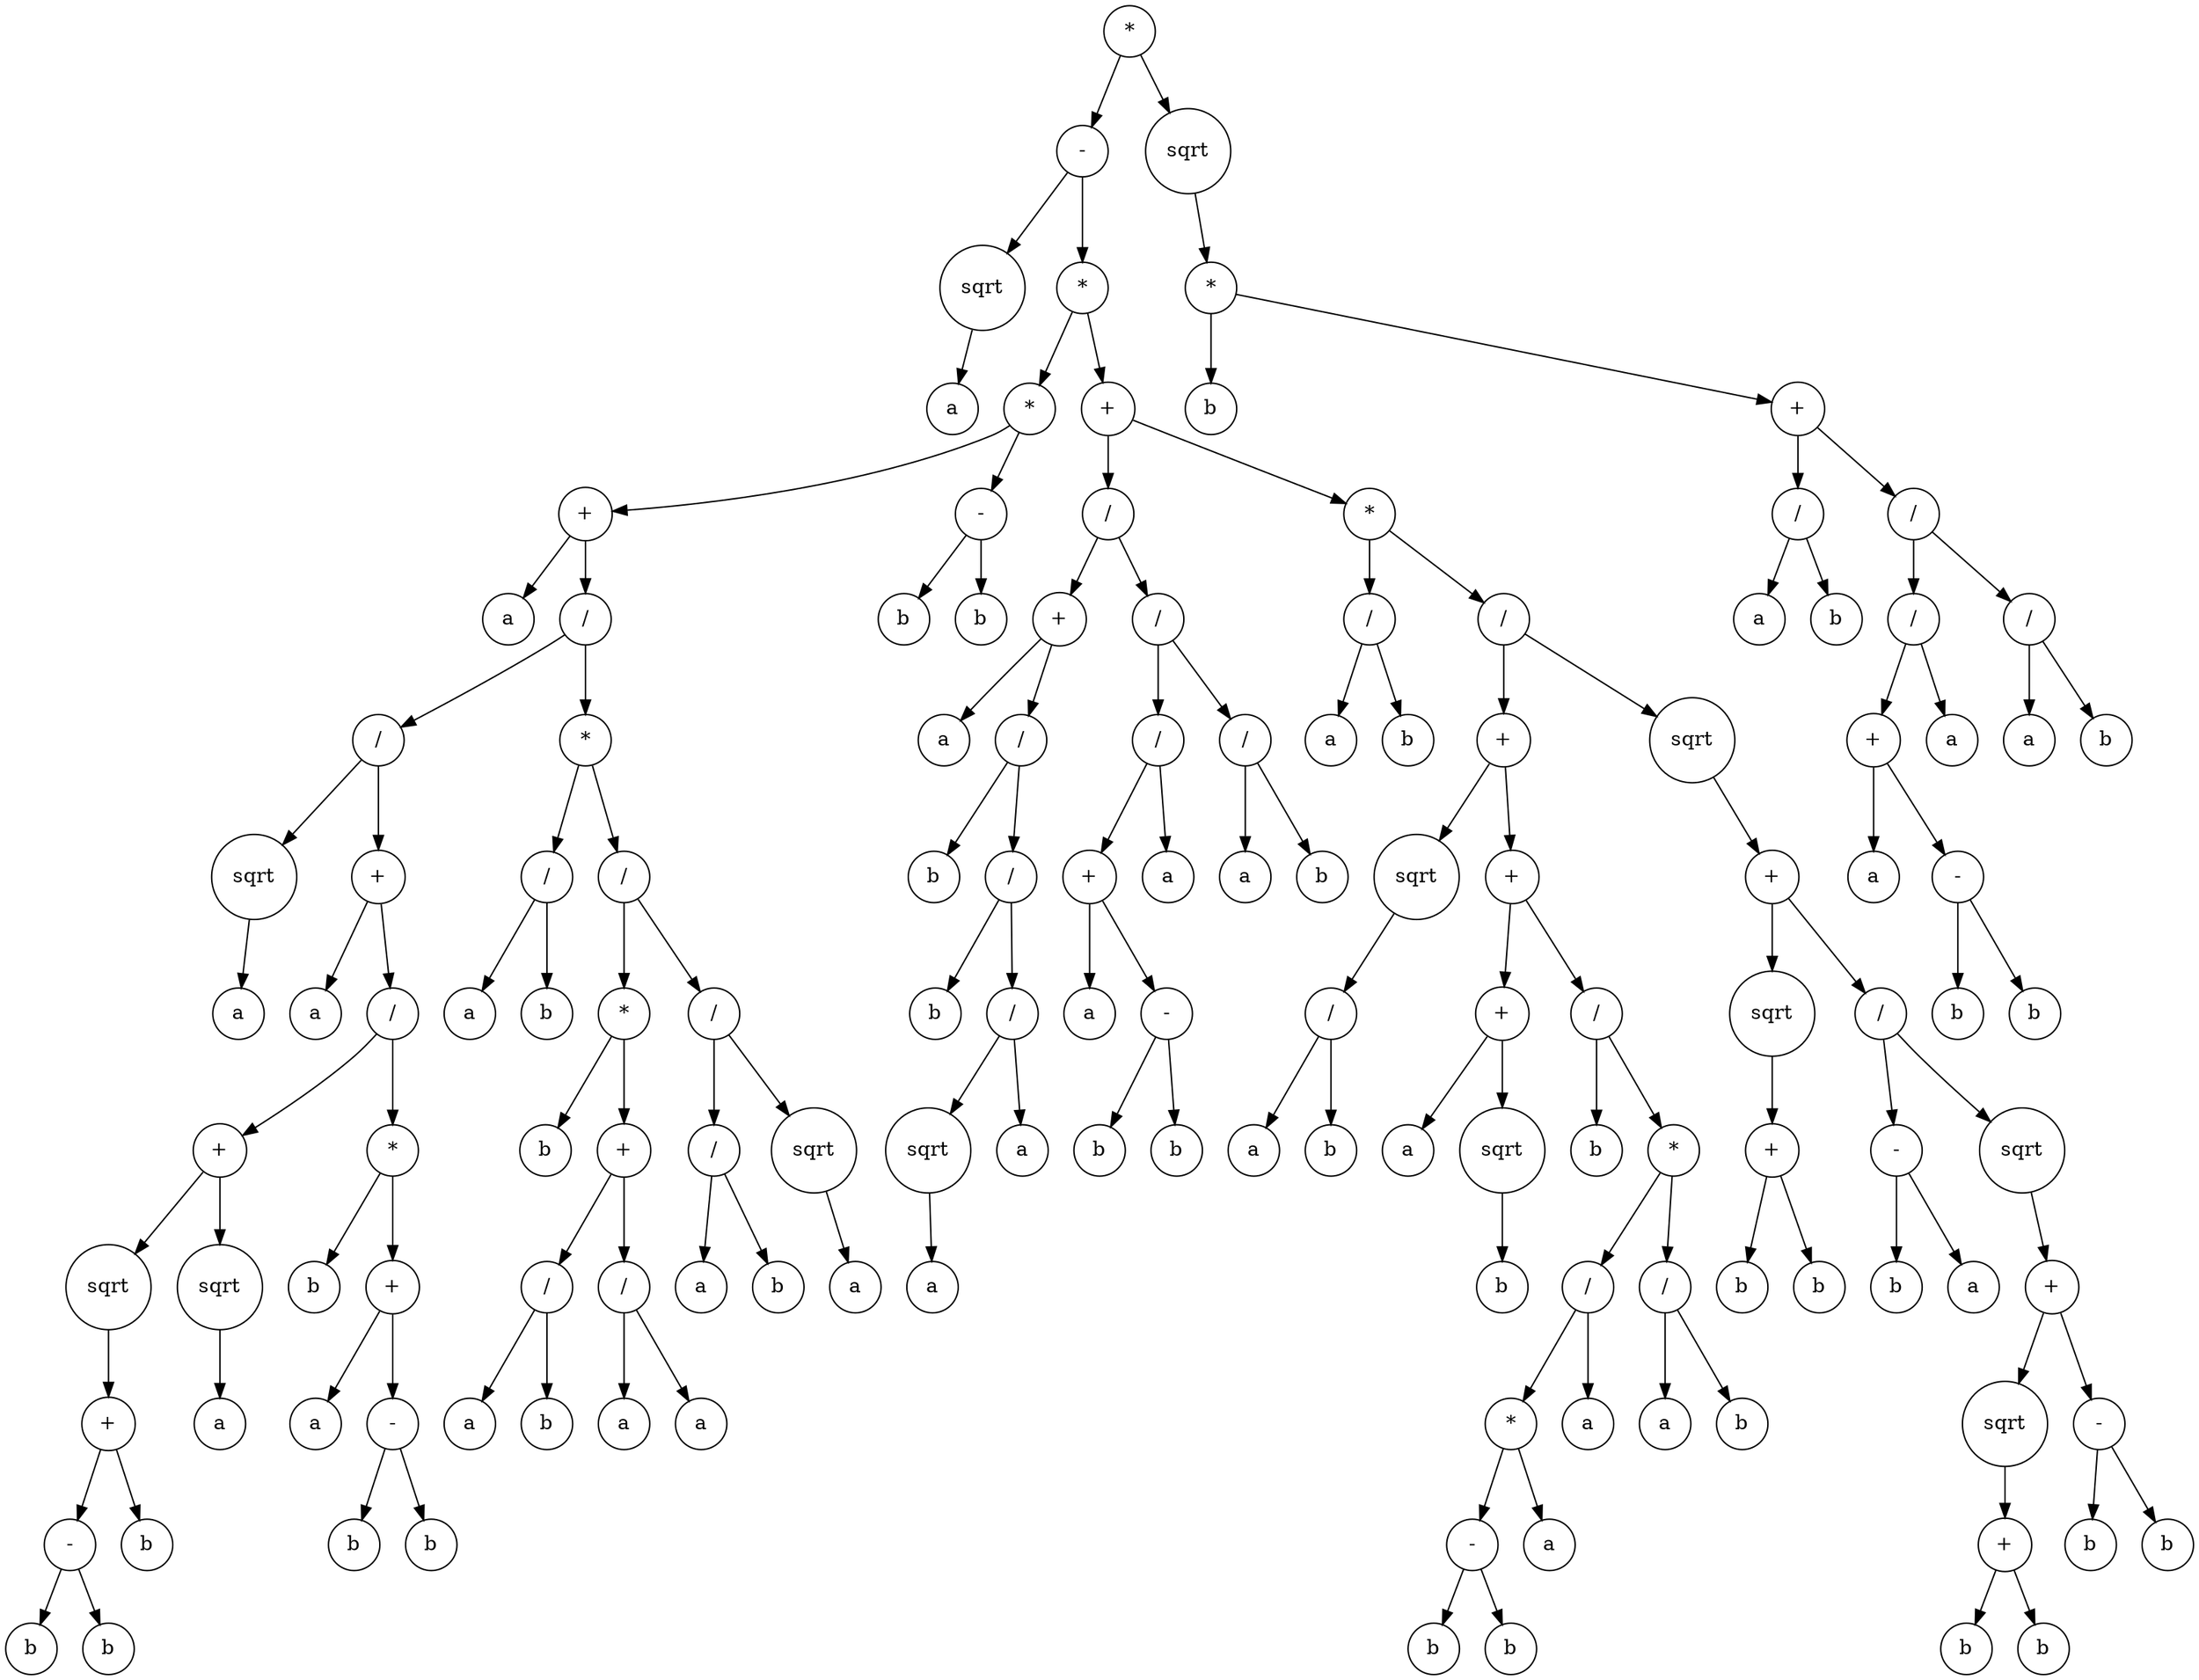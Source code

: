 digraph g {
graph [ordering=out];
node [shape=circle];
n[label = "*"];
n0[label = "-"];
n00[label = "sqrt"];
n000[label = "a"];
n00 -> n000;
n0 -> n00;
n01[label = "*"];
n010[label = "*"];
n0100[label = "+"];
n01000[label = "a"];
n0100 -> n01000;
n01001[label = "/"];
n010010[label = "/"];
n0100100[label = "sqrt"];
n01001000[label = "a"];
n0100100 -> n01001000;
n010010 -> n0100100;
n0100101[label = "+"];
n01001010[label = "a"];
n0100101 -> n01001010;
n01001011[label = "/"];
n010010110[label = "+"];
n0100101100[label = "sqrt"];
n01001011000[label = "+"];
n010010110000[label = "-"];
n0100101100000[label = "b"];
n010010110000 -> n0100101100000;
n0100101100001[label = "b"];
n010010110000 -> n0100101100001;
n01001011000 -> n010010110000;
n010010110001[label = "b"];
n01001011000 -> n010010110001;
n0100101100 -> n01001011000;
n010010110 -> n0100101100;
n0100101101[label = "sqrt"];
n01001011010[label = "a"];
n0100101101 -> n01001011010;
n010010110 -> n0100101101;
n01001011 -> n010010110;
n010010111[label = "*"];
n0100101110[label = "b"];
n010010111 -> n0100101110;
n0100101111[label = "+"];
n01001011110[label = "a"];
n0100101111 -> n01001011110;
n01001011111[label = "-"];
n010010111110[label = "b"];
n01001011111 -> n010010111110;
n010010111111[label = "b"];
n01001011111 -> n010010111111;
n0100101111 -> n01001011111;
n010010111 -> n0100101111;
n01001011 -> n010010111;
n0100101 -> n01001011;
n010010 -> n0100101;
n01001 -> n010010;
n010011[label = "*"];
n0100110[label = "/"];
n01001100[label = "a"];
n0100110 -> n01001100;
n01001101[label = "b"];
n0100110 -> n01001101;
n010011 -> n0100110;
n0100111[label = "/"];
n01001110[label = "*"];
n010011100[label = "b"];
n01001110 -> n010011100;
n010011101[label = "+"];
n0100111010[label = "/"];
n01001110100[label = "a"];
n0100111010 -> n01001110100;
n01001110101[label = "b"];
n0100111010 -> n01001110101;
n010011101 -> n0100111010;
n0100111011[label = "/"];
n01001110110[label = "a"];
n0100111011 -> n01001110110;
n01001110111[label = "a"];
n0100111011 -> n01001110111;
n010011101 -> n0100111011;
n01001110 -> n010011101;
n0100111 -> n01001110;
n01001111[label = "/"];
n010011110[label = "/"];
n0100111100[label = "a"];
n010011110 -> n0100111100;
n0100111101[label = "b"];
n010011110 -> n0100111101;
n01001111 -> n010011110;
n010011111[label = "sqrt"];
n0100111110[label = "a"];
n010011111 -> n0100111110;
n01001111 -> n010011111;
n0100111 -> n01001111;
n010011 -> n0100111;
n01001 -> n010011;
n0100 -> n01001;
n010 -> n0100;
n0101[label = "-"];
n01010[label = "b"];
n0101 -> n01010;
n01011[label = "b"];
n0101 -> n01011;
n010 -> n0101;
n01 -> n010;
n011[label = "+"];
n0110[label = "/"];
n01100[label = "+"];
n011000[label = "a"];
n01100 -> n011000;
n011001[label = "/"];
n0110010[label = "b"];
n011001 -> n0110010;
n0110011[label = "/"];
n01100110[label = "b"];
n0110011 -> n01100110;
n01100111[label = "/"];
n011001110[label = "sqrt"];
n0110011100[label = "a"];
n011001110 -> n0110011100;
n01100111 -> n011001110;
n011001111[label = "a"];
n01100111 -> n011001111;
n0110011 -> n01100111;
n011001 -> n0110011;
n01100 -> n011001;
n0110 -> n01100;
n01101[label = "/"];
n011010[label = "/"];
n0110100[label = "+"];
n01101000[label = "a"];
n0110100 -> n01101000;
n01101001[label = "-"];
n011010010[label = "b"];
n01101001 -> n011010010;
n011010011[label = "b"];
n01101001 -> n011010011;
n0110100 -> n01101001;
n011010 -> n0110100;
n0110101[label = "a"];
n011010 -> n0110101;
n01101 -> n011010;
n011011[label = "/"];
n0110110[label = "a"];
n011011 -> n0110110;
n0110111[label = "b"];
n011011 -> n0110111;
n01101 -> n011011;
n0110 -> n01101;
n011 -> n0110;
n0111[label = "*"];
n01110[label = "/"];
n011100[label = "a"];
n01110 -> n011100;
n011101[label = "b"];
n01110 -> n011101;
n0111 -> n01110;
n01111[label = "/"];
n011110[label = "+"];
n0111100[label = "sqrt"];
n01111000[label = "/"];
n011110000[label = "a"];
n01111000 -> n011110000;
n011110001[label = "b"];
n01111000 -> n011110001;
n0111100 -> n01111000;
n011110 -> n0111100;
n0111101[label = "+"];
n01111010[label = "+"];
n011110100[label = "a"];
n01111010 -> n011110100;
n011110101[label = "sqrt"];
n0111101010[label = "b"];
n011110101 -> n0111101010;
n01111010 -> n011110101;
n0111101 -> n01111010;
n01111011[label = "/"];
n011110110[label = "b"];
n01111011 -> n011110110;
n011110111[label = "*"];
n0111101110[label = "/"];
n01111011100[label = "*"];
n011110111000[label = "-"];
n0111101110000[label = "b"];
n011110111000 -> n0111101110000;
n0111101110001[label = "b"];
n011110111000 -> n0111101110001;
n01111011100 -> n011110111000;
n011110111001[label = "a"];
n01111011100 -> n011110111001;
n0111101110 -> n01111011100;
n01111011101[label = "a"];
n0111101110 -> n01111011101;
n011110111 -> n0111101110;
n0111101111[label = "/"];
n01111011110[label = "a"];
n0111101111 -> n01111011110;
n01111011111[label = "b"];
n0111101111 -> n01111011111;
n011110111 -> n0111101111;
n01111011 -> n011110111;
n0111101 -> n01111011;
n011110 -> n0111101;
n01111 -> n011110;
n011111[label = "sqrt"];
n0111110[label = "+"];
n01111100[label = "sqrt"];
n011111000[label = "+"];
n0111110000[label = "b"];
n011111000 -> n0111110000;
n0111110001[label = "b"];
n011111000 -> n0111110001;
n01111100 -> n011111000;
n0111110 -> n01111100;
n01111101[label = "/"];
n011111010[label = "-"];
n0111110100[label = "b"];
n011111010 -> n0111110100;
n0111110101[label = "a"];
n011111010 -> n0111110101;
n01111101 -> n011111010;
n011111011[label = "sqrt"];
n0111110110[label = "+"];
n01111101100[label = "sqrt"];
n011111011000[label = "+"];
n0111110110000[label = "b"];
n011111011000 -> n0111110110000;
n0111110110001[label = "b"];
n011111011000 -> n0111110110001;
n01111101100 -> n011111011000;
n0111110110 -> n01111101100;
n01111101101[label = "-"];
n011111011010[label = "b"];
n01111101101 -> n011111011010;
n011111011011[label = "b"];
n01111101101 -> n011111011011;
n0111110110 -> n01111101101;
n011111011 -> n0111110110;
n01111101 -> n011111011;
n0111110 -> n01111101;
n011111 -> n0111110;
n01111 -> n011111;
n0111 -> n01111;
n011 -> n0111;
n01 -> n011;
n0 -> n01;
n -> n0;
n1[label = "sqrt"];
n10[label = "*"];
n100[label = "b"];
n10 -> n100;
n101[label = "+"];
n1010[label = "/"];
n10100[label = "a"];
n1010 -> n10100;
n10101[label = "b"];
n1010 -> n10101;
n101 -> n1010;
n1011[label = "/"];
n10110[label = "/"];
n101100[label = "+"];
n1011000[label = "a"];
n101100 -> n1011000;
n1011001[label = "-"];
n10110010[label = "b"];
n1011001 -> n10110010;
n10110011[label = "b"];
n1011001 -> n10110011;
n101100 -> n1011001;
n10110 -> n101100;
n101101[label = "a"];
n10110 -> n101101;
n1011 -> n10110;
n10111[label = "/"];
n101110[label = "a"];
n10111 -> n101110;
n101111[label = "b"];
n10111 -> n101111;
n1011 -> n10111;
n101 -> n1011;
n10 -> n101;
n1 -> n10;
n -> n1;
}
